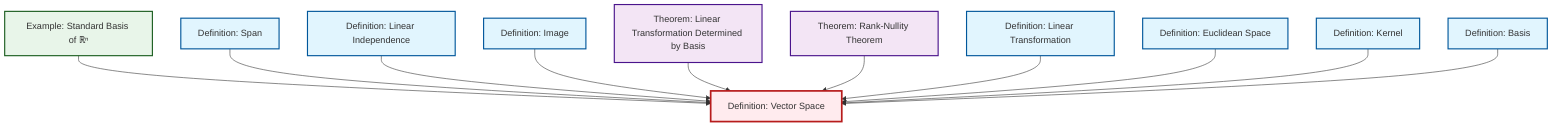 graph TD
    classDef definition fill:#e1f5fe,stroke:#01579b,stroke-width:2px
    classDef theorem fill:#f3e5f5,stroke:#4a148c,stroke-width:2px
    classDef axiom fill:#fff3e0,stroke:#e65100,stroke-width:2px
    classDef example fill:#e8f5e9,stroke:#1b5e20,stroke-width:2px
    classDef current fill:#ffebee,stroke:#b71c1c,stroke-width:3px
    ex-standard-basis-rn["Example: Standard Basis of ℝⁿ"]:::example
    def-kernel["Definition: Kernel"]:::definition
    def-span["Definition: Span"]:::definition
    def-vector-space["Definition: Vector Space"]:::definition
    thm-rank-nullity["Theorem: Rank-Nullity Theorem"]:::theorem
    def-linear-independence["Definition: Linear Independence"]:::definition
    def-linear-transformation["Definition: Linear Transformation"]:::definition
    def-euclidean-space["Definition: Euclidean Space"]:::definition
    def-image["Definition: Image"]:::definition
    def-basis["Definition: Basis"]:::definition
    thm-linear-transformation-basis["Theorem: Linear Transformation Determined by Basis"]:::theorem
    ex-standard-basis-rn --> def-vector-space
    def-span --> def-vector-space
    def-linear-independence --> def-vector-space
    def-image --> def-vector-space
    thm-linear-transformation-basis --> def-vector-space
    thm-rank-nullity --> def-vector-space
    def-linear-transformation --> def-vector-space
    def-euclidean-space --> def-vector-space
    def-kernel --> def-vector-space
    def-basis --> def-vector-space
    class def-vector-space current